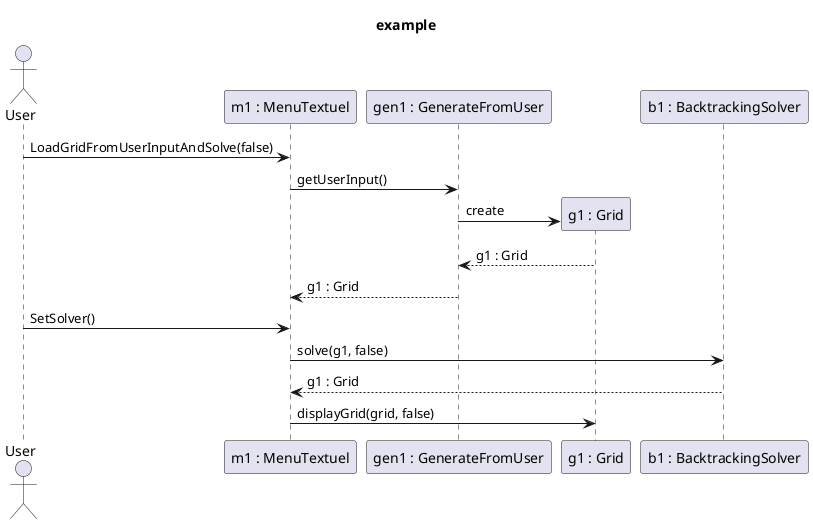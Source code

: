 @startuml
title example
actor User

User->"m1 : MenuTextuel" : LoadGridFromUserInputAndSolve(false)



"m1 : MenuTextuel"->"gen1 : GenerateFromUser" : getUserInput()
"gen1 : GenerateFromUser" -> "g1 : Grid" ** : create
"gen1 : GenerateFromUser"<--"g1 : Grid" : g1 : Grid
"gen1 : GenerateFromUser"-->"m1 : MenuTextuel" : g1 : Grid

"User"->"m1 : MenuTextuel" : SetSolver()


"m1 : MenuTextuel"->"b1 : BacktrackingSolver" : solve(g1, false)

"m1 : MenuTextuel"<--"b1 : BacktrackingSolver" : g1 : Grid
"m1 : MenuTextuel"->"g1 : Grid" : displayGrid(grid, false)

@enduml
